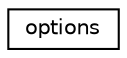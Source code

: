 digraph "Graphical Class Hierarchy"
{
  edge [fontname="Helvetica",fontsize="10",labelfontname="Helvetica",labelfontsize="10"];
  node [fontname="Helvetica",fontsize="10",shape=record];
  rankdir="LR";
  Node0 [label="options",height=0.2,width=0.4,color="black", fillcolor="white", style="filled",URL="$classoptions.html"];
}
